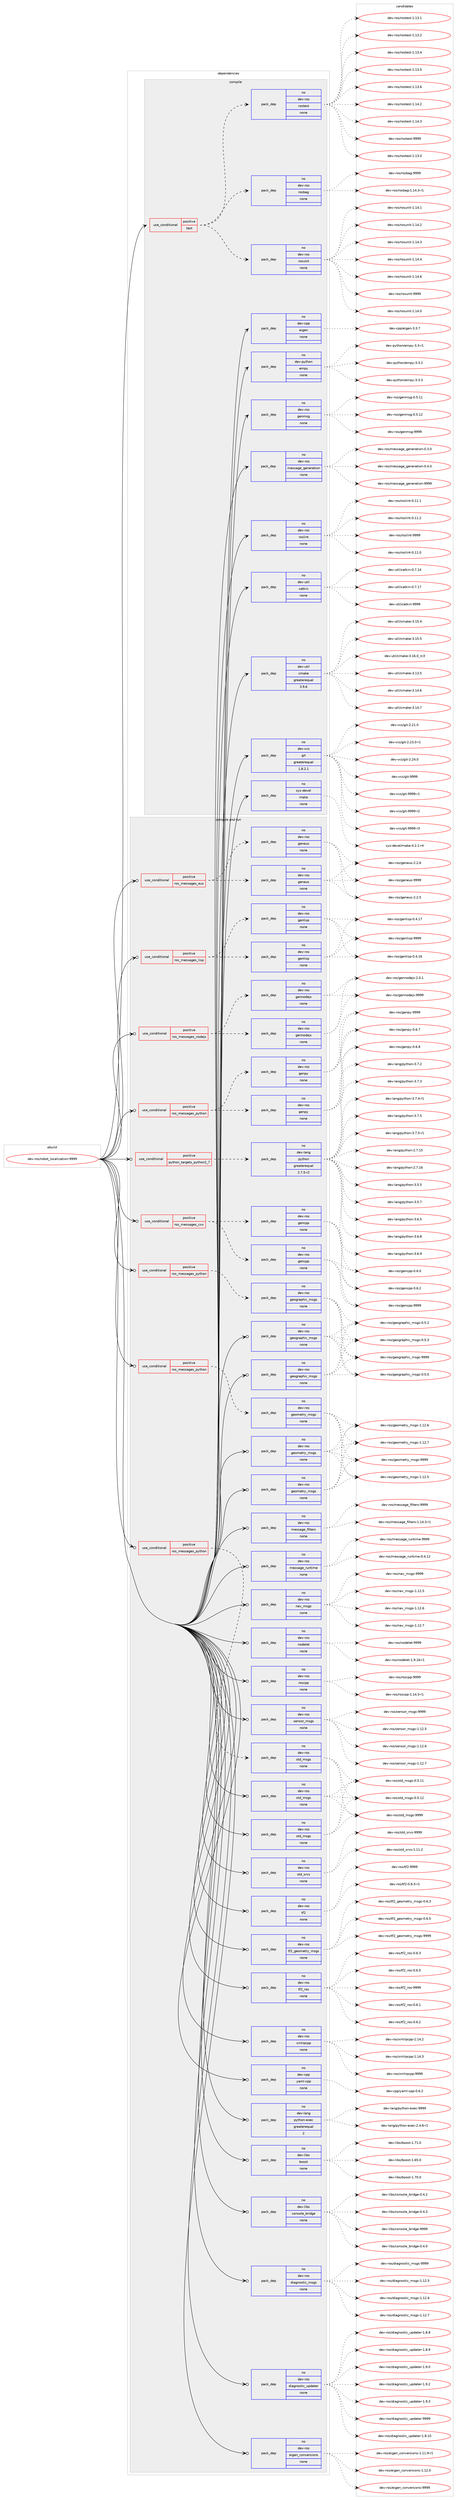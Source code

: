 digraph prolog {

# *************
# Graph options
# *************

newrank=true;
concentrate=true;
compound=true;
graph [rankdir=LR,fontname=Helvetica,fontsize=10,ranksep=1.5];#, ranksep=2.5, nodesep=0.2];
edge  [arrowhead=vee];
node  [fontname=Helvetica,fontsize=10];

# **********
# The ebuild
# **********

subgraph cluster_leftcol {
color=gray;
rank=same;
label=<<i>ebuild</i>>;
id [label="dev-ros/robot_localization-9999", color=red, width=4, href="../dev-ros/robot_localization-9999.svg"];
}

# ****************
# The dependencies
# ****************

subgraph cluster_midcol {
color=gray;
label=<<i>dependencies</i>>;
subgraph cluster_compile {
fillcolor="#eeeeee";
style=filled;
label=<<i>compile</i>>;
subgraph cond154345 {
dependency659512 [label=<<TABLE BORDER="0" CELLBORDER="1" CELLSPACING="0" CELLPADDING="4"><TR><TD ROWSPAN="3" CELLPADDING="10">use_conditional</TD></TR><TR><TD>positive</TD></TR><TR><TD>test</TD></TR></TABLE>>, shape=none, color=red];
subgraph pack493261 {
dependency659513 [label=<<TABLE BORDER="0" CELLBORDER="1" CELLSPACING="0" CELLPADDING="4" WIDTH="220"><TR><TD ROWSPAN="6" CELLPADDING="30">pack_dep</TD></TR><TR><TD WIDTH="110">no</TD></TR><TR><TD>dev-ros</TD></TR><TR><TD>rosbag</TD></TR><TR><TD>none</TD></TR><TR><TD></TD></TR></TABLE>>, shape=none, color=blue];
}
dependency659512:e -> dependency659513:w [weight=20,style="dashed",arrowhead="vee"];
subgraph pack493262 {
dependency659514 [label=<<TABLE BORDER="0" CELLBORDER="1" CELLSPACING="0" CELLPADDING="4" WIDTH="220"><TR><TD ROWSPAN="6" CELLPADDING="30">pack_dep</TD></TR><TR><TD WIDTH="110">no</TD></TR><TR><TD>dev-ros</TD></TR><TR><TD>rostest</TD></TR><TR><TD>none</TD></TR><TR><TD></TD></TR></TABLE>>, shape=none, color=blue];
}
dependency659512:e -> dependency659514:w [weight=20,style="dashed",arrowhead="vee"];
subgraph pack493263 {
dependency659515 [label=<<TABLE BORDER="0" CELLBORDER="1" CELLSPACING="0" CELLPADDING="4" WIDTH="220"><TR><TD ROWSPAN="6" CELLPADDING="30">pack_dep</TD></TR><TR><TD WIDTH="110">no</TD></TR><TR><TD>dev-ros</TD></TR><TR><TD>rosunit</TD></TR><TR><TD>none</TD></TR><TR><TD></TD></TR></TABLE>>, shape=none, color=blue];
}
dependency659512:e -> dependency659515:w [weight=20,style="dashed",arrowhead="vee"];
}
id:e -> dependency659512:w [weight=20,style="solid",arrowhead="vee"];
subgraph pack493264 {
dependency659516 [label=<<TABLE BORDER="0" CELLBORDER="1" CELLSPACING="0" CELLPADDING="4" WIDTH="220"><TR><TD ROWSPAN="6" CELLPADDING="30">pack_dep</TD></TR><TR><TD WIDTH="110">no</TD></TR><TR><TD>dev-cpp</TD></TR><TR><TD>eigen</TD></TR><TR><TD>none</TD></TR><TR><TD></TD></TR></TABLE>>, shape=none, color=blue];
}
id:e -> dependency659516:w [weight=20,style="solid",arrowhead="vee"];
subgraph pack493265 {
dependency659517 [label=<<TABLE BORDER="0" CELLBORDER="1" CELLSPACING="0" CELLPADDING="4" WIDTH="220"><TR><TD ROWSPAN="6" CELLPADDING="30">pack_dep</TD></TR><TR><TD WIDTH="110">no</TD></TR><TR><TD>dev-python</TD></TR><TR><TD>empy</TD></TR><TR><TD>none</TD></TR><TR><TD></TD></TR></TABLE>>, shape=none, color=blue];
}
id:e -> dependency659517:w [weight=20,style="solid",arrowhead="vee"];
subgraph pack493266 {
dependency659518 [label=<<TABLE BORDER="0" CELLBORDER="1" CELLSPACING="0" CELLPADDING="4" WIDTH="220"><TR><TD ROWSPAN="6" CELLPADDING="30">pack_dep</TD></TR><TR><TD WIDTH="110">no</TD></TR><TR><TD>dev-ros</TD></TR><TR><TD>genmsg</TD></TR><TR><TD>none</TD></TR><TR><TD></TD></TR></TABLE>>, shape=none, color=blue];
}
id:e -> dependency659518:w [weight=20,style="solid",arrowhead="vee"];
subgraph pack493267 {
dependency659519 [label=<<TABLE BORDER="0" CELLBORDER="1" CELLSPACING="0" CELLPADDING="4" WIDTH="220"><TR><TD ROWSPAN="6" CELLPADDING="30">pack_dep</TD></TR><TR><TD WIDTH="110">no</TD></TR><TR><TD>dev-ros</TD></TR><TR><TD>message_generation</TD></TR><TR><TD>none</TD></TR><TR><TD></TD></TR></TABLE>>, shape=none, color=blue];
}
id:e -> dependency659519:w [weight=20,style="solid",arrowhead="vee"];
subgraph pack493268 {
dependency659520 [label=<<TABLE BORDER="0" CELLBORDER="1" CELLSPACING="0" CELLPADDING="4" WIDTH="220"><TR><TD ROWSPAN="6" CELLPADDING="30">pack_dep</TD></TR><TR><TD WIDTH="110">no</TD></TR><TR><TD>dev-ros</TD></TR><TR><TD>roslint</TD></TR><TR><TD>none</TD></TR><TR><TD></TD></TR></TABLE>>, shape=none, color=blue];
}
id:e -> dependency659520:w [weight=20,style="solid",arrowhead="vee"];
subgraph pack493269 {
dependency659521 [label=<<TABLE BORDER="0" CELLBORDER="1" CELLSPACING="0" CELLPADDING="4" WIDTH="220"><TR><TD ROWSPAN="6" CELLPADDING="30">pack_dep</TD></TR><TR><TD WIDTH="110">no</TD></TR><TR><TD>dev-util</TD></TR><TR><TD>catkin</TD></TR><TR><TD>none</TD></TR><TR><TD></TD></TR></TABLE>>, shape=none, color=blue];
}
id:e -> dependency659521:w [weight=20,style="solid",arrowhead="vee"];
subgraph pack493270 {
dependency659522 [label=<<TABLE BORDER="0" CELLBORDER="1" CELLSPACING="0" CELLPADDING="4" WIDTH="220"><TR><TD ROWSPAN="6" CELLPADDING="30">pack_dep</TD></TR><TR><TD WIDTH="110">no</TD></TR><TR><TD>dev-util</TD></TR><TR><TD>cmake</TD></TR><TR><TD>greaterequal</TD></TR><TR><TD>3.9.6</TD></TR></TABLE>>, shape=none, color=blue];
}
id:e -> dependency659522:w [weight=20,style="solid",arrowhead="vee"];
subgraph pack493271 {
dependency659523 [label=<<TABLE BORDER="0" CELLBORDER="1" CELLSPACING="0" CELLPADDING="4" WIDTH="220"><TR><TD ROWSPAN="6" CELLPADDING="30">pack_dep</TD></TR><TR><TD WIDTH="110">no</TD></TR><TR><TD>dev-vcs</TD></TR><TR><TD>git</TD></TR><TR><TD>greaterequal</TD></TR><TR><TD>1.8.2.1</TD></TR></TABLE>>, shape=none, color=blue];
}
id:e -> dependency659523:w [weight=20,style="solid",arrowhead="vee"];
subgraph pack493272 {
dependency659524 [label=<<TABLE BORDER="0" CELLBORDER="1" CELLSPACING="0" CELLPADDING="4" WIDTH="220"><TR><TD ROWSPAN="6" CELLPADDING="30">pack_dep</TD></TR><TR><TD WIDTH="110">no</TD></TR><TR><TD>sys-devel</TD></TR><TR><TD>make</TD></TR><TR><TD>none</TD></TR><TR><TD></TD></TR></TABLE>>, shape=none, color=blue];
}
id:e -> dependency659524:w [weight=20,style="solid",arrowhead="vee"];
}
subgraph cluster_compileandrun {
fillcolor="#eeeeee";
style=filled;
label=<<i>compile and run</i>>;
subgraph cond154346 {
dependency659525 [label=<<TABLE BORDER="0" CELLBORDER="1" CELLSPACING="0" CELLPADDING="4"><TR><TD ROWSPAN="3" CELLPADDING="10">use_conditional</TD></TR><TR><TD>positive</TD></TR><TR><TD>python_targets_python2_7</TD></TR></TABLE>>, shape=none, color=red];
subgraph pack493273 {
dependency659526 [label=<<TABLE BORDER="0" CELLBORDER="1" CELLSPACING="0" CELLPADDING="4" WIDTH="220"><TR><TD ROWSPAN="6" CELLPADDING="30">pack_dep</TD></TR><TR><TD WIDTH="110">no</TD></TR><TR><TD>dev-lang</TD></TR><TR><TD>python</TD></TR><TR><TD>greaterequal</TD></TR><TR><TD>2.7.5-r2</TD></TR></TABLE>>, shape=none, color=blue];
}
dependency659525:e -> dependency659526:w [weight=20,style="dashed",arrowhead="vee"];
}
id:e -> dependency659525:w [weight=20,style="solid",arrowhead="odotvee"];
subgraph cond154347 {
dependency659527 [label=<<TABLE BORDER="0" CELLBORDER="1" CELLSPACING="0" CELLPADDING="4"><TR><TD ROWSPAN="3" CELLPADDING="10">use_conditional</TD></TR><TR><TD>positive</TD></TR><TR><TD>ros_messages_cxx</TD></TR></TABLE>>, shape=none, color=red];
subgraph pack493274 {
dependency659528 [label=<<TABLE BORDER="0" CELLBORDER="1" CELLSPACING="0" CELLPADDING="4" WIDTH="220"><TR><TD ROWSPAN="6" CELLPADDING="30">pack_dep</TD></TR><TR><TD WIDTH="110">no</TD></TR><TR><TD>dev-ros</TD></TR><TR><TD>gencpp</TD></TR><TR><TD>none</TD></TR><TR><TD></TD></TR></TABLE>>, shape=none, color=blue];
}
dependency659527:e -> dependency659528:w [weight=20,style="dashed",arrowhead="vee"];
subgraph pack493275 {
dependency659529 [label=<<TABLE BORDER="0" CELLBORDER="1" CELLSPACING="0" CELLPADDING="4" WIDTH="220"><TR><TD ROWSPAN="6" CELLPADDING="30">pack_dep</TD></TR><TR><TD WIDTH="110">no</TD></TR><TR><TD>dev-ros</TD></TR><TR><TD>gencpp</TD></TR><TR><TD>none</TD></TR><TR><TD></TD></TR></TABLE>>, shape=none, color=blue];
}
dependency659527:e -> dependency659529:w [weight=20,style="dashed",arrowhead="vee"];
}
id:e -> dependency659527:w [weight=20,style="solid",arrowhead="odotvee"];
subgraph cond154348 {
dependency659530 [label=<<TABLE BORDER="0" CELLBORDER="1" CELLSPACING="0" CELLPADDING="4"><TR><TD ROWSPAN="3" CELLPADDING="10">use_conditional</TD></TR><TR><TD>positive</TD></TR><TR><TD>ros_messages_eus</TD></TR></TABLE>>, shape=none, color=red];
subgraph pack493276 {
dependency659531 [label=<<TABLE BORDER="0" CELLBORDER="1" CELLSPACING="0" CELLPADDING="4" WIDTH="220"><TR><TD ROWSPAN="6" CELLPADDING="30">pack_dep</TD></TR><TR><TD WIDTH="110">no</TD></TR><TR><TD>dev-ros</TD></TR><TR><TD>geneus</TD></TR><TR><TD>none</TD></TR><TR><TD></TD></TR></TABLE>>, shape=none, color=blue];
}
dependency659530:e -> dependency659531:w [weight=20,style="dashed",arrowhead="vee"];
subgraph pack493277 {
dependency659532 [label=<<TABLE BORDER="0" CELLBORDER="1" CELLSPACING="0" CELLPADDING="4" WIDTH="220"><TR><TD ROWSPAN="6" CELLPADDING="30">pack_dep</TD></TR><TR><TD WIDTH="110">no</TD></TR><TR><TD>dev-ros</TD></TR><TR><TD>geneus</TD></TR><TR><TD>none</TD></TR><TR><TD></TD></TR></TABLE>>, shape=none, color=blue];
}
dependency659530:e -> dependency659532:w [weight=20,style="dashed",arrowhead="vee"];
}
id:e -> dependency659530:w [weight=20,style="solid",arrowhead="odotvee"];
subgraph cond154349 {
dependency659533 [label=<<TABLE BORDER="0" CELLBORDER="1" CELLSPACING="0" CELLPADDING="4"><TR><TD ROWSPAN="3" CELLPADDING="10">use_conditional</TD></TR><TR><TD>positive</TD></TR><TR><TD>ros_messages_lisp</TD></TR></TABLE>>, shape=none, color=red];
subgraph pack493278 {
dependency659534 [label=<<TABLE BORDER="0" CELLBORDER="1" CELLSPACING="0" CELLPADDING="4" WIDTH="220"><TR><TD ROWSPAN="6" CELLPADDING="30">pack_dep</TD></TR><TR><TD WIDTH="110">no</TD></TR><TR><TD>dev-ros</TD></TR><TR><TD>genlisp</TD></TR><TR><TD>none</TD></TR><TR><TD></TD></TR></TABLE>>, shape=none, color=blue];
}
dependency659533:e -> dependency659534:w [weight=20,style="dashed",arrowhead="vee"];
subgraph pack493279 {
dependency659535 [label=<<TABLE BORDER="0" CELLBORDER="1" CELLSPACING="0" CELLPADDING="4" WIDTH="220"><TR><TD ROWSPAN="6" CELLPADDING="30">pack_dep</TD></TR><TR><TD WIDTH="110">no</TD></TR><TR><TD>dev-ros</TD></TR><TR><TD>genlisp</TD></TR><TR><TD>none</TD></TR><TR><TD></TD></TR></TABLE>>, shape=none, color=blue];
}
dependency659533:e -> dependency659535:w [weight=20,style="dashed",arrowhead="vee"];
}
id:e -> dependency659533:w [weight=20,style="solid",arrowhead="odotvee"];
subgraph cond154350 {
dependency659536 [label=<<TABLE BORDER="0" CELLBORDER="1" CELLSPACING="0" CELLPADDING="4"><TR><TD ROWSPAN="3" CELLPADDING="10">use_conditional</TD></TR><TR><TD>positive</TD></TR><TR><TD>ros_messages_nodejs</TD></TR></TABLE>>, shape=none, color=red];
subgraph pack493280 {
dependency659537 [label=<<TABLE BORDER="0" CELLBORDER="1" CELLSPACING="0" CELLPADDING="4" WIDTH="220"><TR><TD ROWSPAN="6" CELLPADDING="30">pack_dep</TD></TR><TR><TD WIDTH="110">no</TD></TR><TR><TD>dev-ros</TD></TR><TR><TD>gennodejs</TD></TR><TR><TD>none</TD></TR><TR><TD></TD></TR></TABLE>>, shape=none, color=blue];
}
dependency659536:e -> dependency659537:w [weight=20,style="dashed",arrowhead="vee"];
subgraph pack493281 {
dependency659538 [label=<<TABLE BORDER="0" CELLBORDER="1" CELLSPACING="0" CELLPADDING="4" WIDTH="220"><TR><TD ROWSPAN="6" CELLPADDING="30">pack_dep</TD></TR><TR><TD WIDTH="110">no</TD></TR><TR><TD>dev-ros</TD></TR><TR><TD>gennodejs</TD></TR><TR><TD>none</TD></TR><TR><TD></TD></TR></TABLE>>, shape=none, color=blue];
}
dependency659536:e -> dependency659538:w [weight=20,style="dashed",arrowhead="vee"];
}
id:e -> dependency659536:w [weight=20,style="solid",arrowhead="odotvee"];
subgraph cond154351 {
dependency659539 [label=<<TABLE BORDER="0" CELLBORDER="1" CELLSPACING="0" CELLPADDING="4"><TR><TD ROWSPAN="3" CELLPADDING="10">use_conditional</TD></TR><TR><TD>positive</TD></TR><TR><TD>ros_messages_python</TD></TR></TABLE>>, shape=none, color=red];
subgraph pack493282 {
dependency659540 [label=<<TABLE BORDER="0" CELLBORDER="1" CELLSPACING="0" CELLPADDING="4" WIDTH="220"><TR><TD ROWSPAN="6" CELLPADDING="30">pack_dep</TD></TR><TR><TD WIDTH="110">no</TD></TR><TR><TD>dev-ros</TD></TR><TR><TD>genpy</TD></TR><TR><TD>none</TD></TR><TR><TD></TD></TR></TABLE>>, shape=none, color=blue];
}
dependency659539:e -> dependency659540:w [weight=20,style="dashed",arrowhead="vee"];
subgraph pack493283 {
dependency659541 [label=<<TABLE BORDER="0" CELLBORDER="1" CELLSPACING="0" CELLPADDING="4" WIDTH="220"><TR><TD ROWSPAN="6" CELLPADDING="30">pack_dep</TD></TR><TR><TD WIDTH="110">no</TD></TR><TR><TD>dev-ros</TD></TR><TR><TD>genpy</TD></TR><TR><TD>none</TD></TR><TR><TD></TD></TR></TABLE>>, shape=none, color=blue];
}
dependency659539:e -> dependency659541:w [weight=20,style="dashed",arrowhead="vee"];
}
id:e -> dependency659539:w [weight=20,style="solid",arrowhead="odotvee"];
subgraph cond154352 {
dependency659542 [label=<<TABLE BORDER="0" CELLBORDER="1" CELLSPACING="0" CELLPADDING="4"><TR><TD ROWSPAN="3" CELLPADDING="10">use_conditional</TD></TR><TR><TD>positive</TD></TR><TR><TD>ros_messages_python</TD></TR></TABLE>>, shape=none, color=red];
subgraph pack493284 {
dependency659543 [label=<<TABLE BORDER="0" CELLBORDER="1" CELLSPACING="0" CELLPADDING="4" WIDTH="220"><TR><TD ROWSPAN="6" CELLPADDING="30">pack_dep</TD></TR><TR><TD WIDTH="110">no</TD></TR><TR><TD>dev-ros</TD></TR><TR><TD>geographic_msgs</TD></TR><TR><TD>none</TD></TR><TR><TD></TD></TR></TABLE>>, shape=none, color=blue];
}
dependency659542:e -> dependency659543:w [weight=20,style="dashed",arrowhead="vee"];
}
id:e -> dependency659542:w [weight=20,style="solid",arrowhead="odotvee"];
subgraph cond154353 {
dependency659544 [label=<<TABLE BORDER="0" CELLBORDER="1" CELLSPACING="0" CELLPADDING="4"><TR><TD ROWSPAN="3" CELLPADDING="10">use_conditional</TD></TR><TR><TD>positive</TD></TR><TR><TD>ros_messages_python</TD></TR></TABLE>>, shape=none, color=red];
subgraph pack493285 {
dependency659545 [label=<<TABLE BORDER="0" CELLBORDER="1" CELLSPACING="0" CELLPADDING="4" WIDTH="220"><TR><TD ROWSPAN="6" CELLPADDING="30">pack_dep</TD></TR><TR><TD WIDTH="110">no</TD></TR><TR><TD>dev-ros</TD></TR><TR><TD>geometry_msgs</TD></TR><TR><TD>none</TD></TR><TR><TD></TD></TR></TABLE>>, shape=none, color=blue];
}
dependency659544:e -> dependency659545:w [weight=20,style="dashed",arrowhead="vee"];
}
id:e -> dependency659544:w [weight=20,style="solid",arrowhead="odotvee"];
subgraph cond154354 {
dependency659546 [label=<<TABLE BORDER="0" CELLBORDER="1" CELLSPACING="0" CELLPADDING="4"><TR><TD ROWSPAN="3" CELLPADDING="10">use_conditional</TD></TR><TR><TD>positive</TD></TR><TR><TD>ros_messages_python</TD></TR></TABLE>>, shape=none, color=red];
subgraph pack493286 {
dependency659547 [label=<<TABLE BORDER="0" CELLBORDER="1" CELLSPACING="0" CELLPADDING="4" WIDTH="220"><TR><TD ROWSPAN="6" CELLPADDING="30">pack_dep</TD></TR><TR><TD WIDTH="110">no</TD></TR><TR><TD>dev-ros</TD></TR><TR><TD>std_msgs</TD></TR><TR><TD>none</TD></TR><TR><TD></TD></TR></TABLE>>, shape=none, color=blue];
}
dependency659546:e -> dependency659547:w [weight=20,style="dashed",arrowhead="vee"];
}
id:e -> dependency659546:w [weight=20,style="solid",arrowhead="odotvee"];
subgraph pack493287 {
dependency659548 [label=<<TABLE BORDER="0" CELLBORDER="1" CELLSPACING="0" CELLPADDING="4" WIDTH="220"><TR><TD ROWSPAN="6" CELLPADDING="30">pack_dep</TD></TR><TR><TD WIDTH="110">no</TD></TR><TR><TD>dev-cpp</TD></TR><TR><TD>yaml-cpp</TD></TR><TR><TD>none</TD></TR><TR><TD></TD></TR></TABLE>>, shape=none, color=blue];
}
id:e -> dependency659548:w [weight=20,style="solid",arrowhead="odotvee"];
subgraph pack493288 {
dependency659549 [label=<<TABLE BORDER="0" CELLBORDER="1" CELLSPACING="0" CELLPADDING="4" WIDTH="220"><TR><TD ROWSPAN="6" CELLPADDING="30">pack_dep</TD></TR><TR><TD WIDTH="110">no</TD></TR><TR><TD>dev-lang</TD></TR><TR><TD>python-exec</TD></TR><TR><TD>greaterequal</TD></TR><TR><TD>2</TD></TR></TABLE>>, shape=none, color=blue];
}
id:e -> dependency659549:w [weight=20,style="solid",arrowhead="odotvee"];
subgraph pack493289 {
dependency659550 [label=<<TABLE BORDER="0" CELLBORDER="1" CELLSPACING="0" CELLPADDING="4" WIDTH="220"><TR><TD ROWSPAN="6" CELLPADDING="30">pack_dep</TD></TR><TR><TD WIDTH="110">no</TD></TR><TR><TD>dev-libs</TD></TR><TR><TD>boost</TD></TR><TR><TD>none</TD></TR><TR><TD></TD></TR></TABLE>>, shape=none, color=blue];
}
id:e -> dependency659550:w [weight=20,style="solid",arrowhead="odotvee"];
subgraph pack493290 {
dependency659551 [label=<<TABLE BORDER="0" CELLBORDER="1" CELLSPACING="0" CELLPADDING="4" WIDTH="220"><TR><TD ROWSPAN="6" CELLPADDING="30">pack_dep</TD></TR><TR><TD WIDTH="110">no</TD></TR><TR><TD>dev-libs</TD></TR><TR><TD>console_bridge</TD></TR><TR><TD>none</TD></TR><TR><TD></TD></TR></TABLE>>, shape=none, color=blue];
}
id:e -> dependency659551:w [weight=20,style="solid",arrowhead="odotvee"];
subgraph pack493291 {
dependency659552 [label=<<TABLE BORDER="0" CELLBORDER="1" CELLSPACING="0" CELLPADDING="4" WIDTH="220"><TR><TD ROWSPAN="6" CELLPADDING="30">pack_dep</TD></TR><TR><TD WIDTH="110">no</TD></TR><TR><TD>dev-ros</TD></TR><TR><TD>diagnostic_msgs</TD></TR><TR><TD>none</TD></TR><TR><TD></TD></TR></TABLE>>, shape=none, color=blue];
}
id:e -> dependency659552:w [weight=20,style="solid",arrowhead="odotvee"];
subgraph pack493292 {
dependency659553 [label=<<TABLE BORDER="0" CELLBORDER="1" CELLSPACING="0" CELLPADDING="4" WIDTH="220"><TR><TD ROWSPAN="6" CELLPADDING="30">pack_dep</TD></TR><TR><TD WIDTH="110">no</TD></TR><TR><TD>dev-ros</TD></TR><TR><TD>diagnostic_updater</TD></TR><TR><TD>none</TD></TR><TR><TD></TD></TR></TABLE>>, shape=none, color=blue];
}
id:e -> dependency659553:w [weight=20,style="solid",arrowhead="odotvee"];
subgraph pack493293 {
dependency659554 [label=<<TABLE BORDER="0" CELLBORDER="1" CELLSPACING="0" CELLPADDING="4" WIDTH="220"><TR><TD ROWSPAN="6" CELLPADDING="30">pack_dep</TD></TR><TR><TD WIDTH="110">no</TD></TR><TR><TD>dev-ros</TD></TR><TR><TD>eigen_conversions</TD></TR><TR><TD>none</TD></TR><TR><TD></TD></TR></TABLE>>, shape=none, color=blue];
}
id:e -> dependency659554:w [weight=20,style="solid",arrowhead="odotvee"];
subgraph pack493294 {
dependency659555 [label=<<TABLE BORDER="0" CELLBORDER="1" CELLSPACING="0" CELLPADDING="4" WIDTH="220"><TR><TD ROWSPAN="6" CELLPADDING="30">pack_dep</TD></TR><TR><TD WIDTH="110">no</TD></TR><TR><TD>dev-ros</TD></TR><TR><TD>geographic_msgs</TD></TR><TR><TD>none</TD></TR><TR><TD></TD></TR></TABLE>>, shape=none, color=blue];
}
id:e -> dependency659555:w [weight=20,style="solid",arrowhead="odotvee"];
subgraph pack493295 {
dependency659556 [label=<<TABLE BORDER="0" CELLBORDER="1" CELLSPACING="0" CELLPADDING="4" WIDTH="220"><TR><TD ROWSPAN="6" CELLPADDING="30">pack_dep</TD></TR><TR><TD WIDTH="110">no</TD></TR><TR><TD>dev-ros</TD></TR><TR><TD>geographic_msgs</TD></TR><TR><TD>none</TD></TR><TR><TD></TD></TR></TABLE>>, shape=none, color=blue];
}
id:e -> dependency659556:w [weight=20,style="solid",arrowhead="odotvee"];
subgraph pack493296 {
dependency659557 [label=<<TABLE BORDER="0" CELLBORDER="1" CELLSPACING="0" CELLPADDING="4" WIDTH="220"><TR><TD ROWSPAN="6" CELLPADDING="30">pack_dep</TD></TR><TR><TD WIDTH="110">no</TD></TR><TR><TD>dev-ros</TD></TR><TR><TD>geometry_msgs</TD></TR><TR><TD>none</TD></TR><TR><TD></TD></TR></TABLE>>, shape=none, color=blue];
}
id:e -> dependency659557:w [weight=20,style="solid",arrowhead="odotvee"];
subgraph pack493297 {
dependency659558 [label=<<TABLE BORDER="0" CELLBORDER="1" CELLSPACING="0" CELLPADDING="4" WIDTH="220"><TR><TD ROWSPAN="6" CELLPADDING="30">pack_dep</TD></TR><TR><TD WIDTH="110">no</TD></TR><TR><TD>dev-ros</TD></TR><TR><TD>geometry_msgs</TD></TR><TR><TD>none</TD></TR><TR><TD></TD></TR></TABLE>>, shape=none, color=blue];
}
id:e -> dependency659558:w [weight=20,style="solid",arrowhead="odotvee"];
subgraph pack493298 {
dependency659559 [label=<<TABLE BORDER="0" CELLBORDER="1" CELLSPACING="0" CELLPADDING="4" WIDTH="220"><TR><TD ROWSPAN="6" CELLPADDING="30">pack_dep</TD></TR><TR><TD WIDTH="110">no</TD></TR><TR><TD>dev-ros</TD></TR><TR><TD>message_filters</TD></TR><TR><TD>none</TD></TR><TR><TD></TD></TR></TABLE>>, shape=none, color=blue];
}
id:e -> dependency659559:w [weight=20,style="solid",arrowhead="odotvee"];
subgraph pack493299 {
dependency659560 [label=<<TABLE BORDER="0" CELLBORDER="1" CELLSPACING="0" CELLPADDING="4" WIDTH="220"><TR><TD ROWSPAN="6" CELLPADDING="30">pack_dep</TD></TR><TR><TD WIDTH="110">no</TD></TR><TR><TD>dev-ros</TD></TR><TR><TD>message_runtime</TD></TR><TR><TD>none</TD></TR><TR><TD></TD></TR></TABLE>>, shape=none, color=blue];
}
id:e -> dependency659560:w [weight=20,style="solid",arrowhead="odotvee"];
subgraph pack493300 {
dependency659561 [label=<<TABLE BORDER="0" CELLBORDER="1" CELLSPACING="0" CELLPADDING="4" WIDTH="220"><TR><TD ROWSPAN="6" CELLPADDING="30">pack_dep</TD></TR><TR><TD WIDTH="110">no</TD></TR><TR><TD>dev-ros</TD></TR><TR><TD>nav_msgs</TD></TR><TR><TD>none</TD></TR><TR><TD></TD></TR></TABLE>>, shape=none, color=blue];
}
id:e -> dependency659561:w [weight=20,style="solid",arrowhead="odotvee"];
subgraph pack493301 {
dependency659562 [label=<<TABLE BORDER="0" CELLBORDER="1" CELLSPACING="0" CELLPADDING="4" WIDTH="220"><TR><TD ROWSPAN="6" CELLPADDING="30">pack_dep</TD></TR><TR><TD WIDTH="110">no</TD></TR><TR><TD>dev-ros</TD></TR><TR><TD>nodelet</TD></TR><TR><TD>none</TD></TR><TR><TD></TD></TR></TABLE>>, shape=none, color=blue];
}
id:e -> dependency659562:w [weight=20,style="solid",arrowhead="odotvee"];
subgraph pack493302 {
dependency659563 [label=<<TABLE BORDER="0" CELLBORDER="1" CELLSPACING="0" CELLPADDING="4" WIDTH="220"><TR><TD ROWSPAN="6" CELLPADDING="30">pack_dep</TD></TR><TR><TD WIDTH="110">no</TD></TR><TR><TD>dev-ros</TD></TR><TR><TD>roscpp</TD></TR><TR><TD>none</TD></TR><TR><TD></TD></TR></TABLE>>, shape=none, color=blue];
}
id:e -> dependency659563:w [weight=20,style="solid",arrowhead="odotvee"];
subgraph pack493303 {
dependency659564 [label=<<TABLE BORDER="0" CELLBORDER="1" CELLSPACING="0" CELLPADDING="4" WIDTH="220"><TR><TD ROWSPAN="6" CELLPADDING="30">pack_dep</TD></TR><TR><TD WIDTH="110">no</TD></TR><TR><TD>dev-ros</TD></TR><TR><TD>sensor_msgs</TD></TR><TR><TD>none</TD></TR><TR><TD></TD></TR></TABLE>>, shape=none, color=blue];
}
id:e -> dependency659564:w [weight=20,style="solid",arrowhead="odotvee"];
subgraph pack493304 {
dependency659565 [label=<<TABLE BORDER="0" CELLBORDER="1" CELLSPACING="0" CELLPADDING="4" WIDTH="220"><TR><TD ROWSPAN="6" CELLPADDING="30">pack_dep</TD></TR><TR><TD WIDTH="110">no</TD></TR><TR><TD>dev-ros</TD></TR><TR><TD>std_msgs</TD></TR><TR><TD>none</TD></TR><TR><TD></TD></TR></TABLE>>, shape=none, color=blue];
}
id:e -> dependency659565:w [weight=20,style="solid",arrowhead="odotvee"];
subgraph pack493305 {
dependency659566 [label=<<TABLE BORDER="0" CELLBORDER="1" CELLSPACING="0" CELLPADDING="4" WIDTH="220"><TR><TD ROWSPAN="6" CELLPADDING="30">pack_dep</TD></TR><TR><TD WIDTH="110">no</TD></TR><TR><TD>dev-ros</TD></TR><TR><TD>std_msgs</TD></TR><TR><TD>none</TD></TR><TR><TD></TD></TR></TABLE>>, shape=none, color=blue];
}
id:e -> dependency659566:w [weight=20,style="solid",arrowhead="odotvee"];
subgraph pack493306 {
dependency659567 [label=<<TABLE BORDER="0" CELLBORDER="1" CELLSPACING="0" CELLPADDING="4" WIDTH="220"><TR><TD ROWSPAN="6" CELLPADDING="30">pack_dep</TD></TR><TR><TD WIDTH="110">no</TD></TR><TR><TD>dev-ros</TD></TR><TR><TD>std_srvs</TD></TR><TR><TD>none</TD></TR><TR><TD></TD></TR></TABLE>>, shape=none, color=blue];
}
id:e -> dependency659567:w [weight=20,style="solid",arrowhead="odotvee"];
subgraph pack493307 {
dependency659568 [label=<<TABLE BORDER="0" CELLBORDER="1" CELLSPACING="0" CELLPADDING="4" WIDTH="220"><TR><TD ROWSPAN="6" CELLPADDING="30">pack_dep</TD></TR><TR><TD WIDTH="110">no</TD></TR><TR><TD>dev-ros</TD></TR><TR><TD>tf2</TD></TR><TR><TD>none</TD></TR><TR><TD></TD></TR></TABLE>>, shape=none, color=blue];
}
id:e -> dependency659568:w [weight=20,style="solid",arrowhead="odotvee"];
subgraph pack493308 {
dependency659569 [label=<<TABLE BORDER="0" CELLBORDER="1" CELLSPACING="0" CELLPADDING="4" WIDTH="220"><TR><TD ROWSPAN="6" CELLPADDING="30">pack_dep</TD></TR><TR><TD WIDTH="110">no</TD></TR><TR><TD>dev-ros</TD></TR><TR><TD>tf2_geometry_msgs</TD></TR><TR><TD>none</TD></TR><TR><TD></TD></TR></TABLE>>, shape=none, color=blue];
}
id:e -> dependency659569:w [weight=20,style="solid",arrowhead="odotvee"];
subgraph pack493309 {
dependency659570 [label=<<TABLE BORDER="0" CELLBORDER="1" CELLSPACING="0" CELLPADDING="4" WIDTH="220"><TR><TD ROWSPAN="6" CELLPADDING="30">pack_dep</TD></TR><TR><TD WIDTH="110">no</TD></TR><TR><TD>dev-ros</TD></TR><TR><TD>tf2_ros</TD></TR><TR><TD>none</TD></TR><TR><TD></TD></TR></TABLE>>, shape=none, color=blue];
}
id:e -> dependency659570:w [weight=20,style="solid",arrowhead="odotvee"];
subgraph pack493310 {
dependency659571 [label=<<TABLE BORDER="0" CELLBORDER="1" CELLSPACING="0" CELLPADDING="4" WIDTH="220"><TR><TD ROWSPAN="6" CELLPADDING="30">pack_dep</TD></TR><TR><TD WIDTH="110">no</TD></TR><TR><TD>dev-ros</TD></TR><TR><TD>xmlrpcpp</TD></TR><TR><TD>none</TD></TR><TR><TD></TD></TR></TABLE>>, shape=none, color=blue];
}
id:e -> dependency659571:w [weight=20,style="solid",arrowhead="odotvee"];
}
subgraph cluster_run {
fillcolor="#eeeeee";
style=filled;
label=<<i>run</i>>;
}
}

# **************
# The candidates
# **************

subgraph cluster_choices {
rank=same;
color=gray;
label=<<i>candidates</i>>;

subgraph choice493261 {
color=black;
nodesep=1;
choice10010111845114111115471141111159897103454946495246514511449 [label="dev-ros/rosbag-1.14.3-r1", color=red, width=4,href="../dev-ros/rosbag-1.14.3-r1.svg"];
choice100101118451141111154711411111598971034557575757 [label="dev-ros/rosbag-9999", color=red, width=4,href="../dev-ros/rosbag-9999.svg"];
dependency659513:e -> choice10010111845114111115471141111159897103454946495246514511449:w [style=dotted,weight="100"];
dependency659513:e -> choice100101118451141111154711411111598971034557575757:w [style=dotted,weight="100"];
}
subgraph choice493262 {
color=black;
nodesep=1;
choice100101118451141111154711411111511610111511645494649514648 [label="dev-ros/rostest-1.13.0", color=red, width=4,href="../dev-ros/rostest-1.13.0.svg"];
choice100101118451141111154711411111511610111511645494649514649 [label="dev-ros/rostest-1.13.1", color=red, width=4,href="../dev-ros/rostest-1.13.1.svg"];
choice100101118451141111154711411111511610111511645494649514650 [label="dev-ros/rostest-1.13.2", color=red, width=4,href="../dev-ros/rostest-1.13.2.svg"];
choice100101118451141111154711411111511610111511645494649514652 [label="dev-ros/rostest-1.13.4", color=red, width=4,href="../dev-ros/rostest-1.13.4.svg"];
choice100101118451141111154711411111511610111511645494649514653 [label="dev-ros/rostest-1.13.5", color=red, width=4,href="../dev-ros/rostest-1.13.5.svg"];
choice100101118451141111154711411111511610111511645494649514654 [label="dev-ros/rostest-1.13.6", color=red, width=4,href="../dev-ros/rostest-1.13.6.svg"];
choice100101118451141111154711411111511610111511645494649524650 [label="dev-ros/rostest-1.14.2", color=red, width=4,href="../dev-ros/rostest-1.14.2.svg"];
choice100101118451141111154711411111511610111511645494649524651 [label="dev-ros/rostest-1.14.3", color=red, width=4,href="../dev-ros/rostest-1.14.3.svg"];
choice10010111845114111115471141111151161011151164557575757 [label="dev-ros/rostest-9999", color=red, width=4,href="../dev-ros/rostest-9999.svg"];
dependency659514:e -> choice100101118451141111154711411111511610111511645494649514648:w [style=dotted,weight="100"];
dependency659514:e -> choice100101118451141111154711411111511610111511645494649514649:w [style=dotted,weight="100"];
dependency659514:e -> choice100101118451141111154711411111511610111511645494649514650:w [style=dotted,weight="100"];
dependency659514:e -> choice100101118451141111154711411111511610111511645494649514652:w [style=dotted,weight="100"];
dependency659514:e -> choice100101118451141111154711411111511610111511645494649514653:w [style=dotted,weight="100"];
dependency659514:e -> choice100101118451141111154711411111511610111511645494649514654:w [style=dotted,weight="100"];
dependency659514:e -> choice100101118451141111154711411111511610111511645494649524650:w [style=dotted,weight="100"];
dependency659514:e -> choice100101118451141111154711411111511610111511645494649524651:w [style=dotted,weight="100"];
dependency659514:e -> choice10010111845114111115471141111151161011151164557575757:w [style=dotted,weight="100"];
}
subgraph choice493263 {
color=black;
nodesep=1;
choice100101118451141111154711411111511711010511645494649524648 [label="dev-ros/rosunit-1.14.0", color=red, width=4,href="../dev-ros/rosunit-1.14.0.svg"];
choice100101118451141111154711411111511711010511645494649524649 [label="dev-ros/rosunit-1.14.1", color=red, width=4,href="../dev-ros/rosunit-1.14.1.svg"];
choice100101118451141111154711411111511711010511645494649524650 [label="dev-ros/rosunit-1.14.2", color=red, width=4,href="../dev-ros/rosunit-1.14.2.svg"];
choice100101118451141111154711411111511711010511645494649524651 [label="dev-ros/rosunit-1.14.3", color=red, width=4,href="../dev-ros/rosunit-1.14.3.svg"];
choice100101118451141111154711411111511711010511645494649524652 [label="dev-ros/rosunit-1.14.4", color=red, width=4,href="../dev-ros/rosunit-1.14.4.svg"];
choice100101118451141111154711411111511711010511645494649524654 [label="dev-ros/rosunit-1.14.6", color=red, width=4,href="../dev-ros/rosunit-1.14.6.svg"];
choice10010111845114111115471141111151171101051164557575757 [label="dev-ros/rosunit-9999", color=red, width=4,href="../dev-ros/rosunit-9999.svg"];
dependency659515:e -> choice100101118451141111154711411111511711010511645494649524648:w [style=dotted,weight="100"];
dependency659515:e -> choice100101118451141111154711411111511711010511645494649524649:w [style=dotted,weight="100"];
dependency659515:e -> choice100101118451141111154711411111511711010511645494649524650:w [style=dotted,weight="100"];
dependency659515:e -> choice100101118451141111154711411111511711010511645494649524651:w [style=dotted,weight="100"];
dependency659515:e -> choice100101118451141111154711411111511711010511645494649524652:w [style=dotted,weight="100"];
dependency659515:e -> choice100101118451141111154711411111511711010511645494649524654:w [style=dotted,weight="100"];
dependency659515:e -> choice10010111845114111115471141111151171101051164557575757:w [style=dotted,weight="100"];
}
subgraph choice493264 {
color=black;
nodesep=1;
choice100101118459911211247101105103101110455146514655 [label="dev-cpp/eigen-3.3.7", color=red, width=4,href="../dev-cpp/eigen-3.3.7.svg"];
dependency659516:e -> choice100101118459911211247101105103101110455146514655:w [style=dotted,weight="100"];
}
subgraph choice493265 {
color=black;
nodesep=1;
choice1001011184511212111610411111047101109112121455146514511449 [label="dev-python/empy-3.3-r1", color=red, width=4,href="../dev-python/empy-3.3-r1.svg"];
choice1001011184511212111610411111047101109112121455146514650 [label="dev-python/empy-3.3.2", color=red, width=4,href="../dev-python/empy-3.3.2.svg"];
choice1001011184511212111610411111047101109112121455146514651 [label="dev-python/empy-3.3.3", color=red, width=4,href="../dev-python/empy-3.3.3.svg"];
dependency659517:e -> choice1001011184511212111610411111047101109112121455146514511449:w [style=dotted,weight="100"];
dependency659517:e -> choice1001011184511212111610411111047101109112121455146514650:w [style=dotted,weight="100"];
dependency659517:e -> choice1001011184511212111610411111047101109112121455146514651:w [style=dotted,weight="100"];
}
subgraph choice493266 {
color=black;
nodesep=1;
choice100101118451141111154710310111010911510345484653464949 [label="dev-ros/genmsg-0.5.11", color=red, width=4,href="../dev-ros/genmsg-0.5.11.svg"];
choice100101118451141111154710310111010911510345484653464950 [label="dev-ros/genmsg-0.5.12", color=red, width=4,href="../dev-ros/genmsg-0.5.12.svg"];
choice10010111845114111115471031011101091151034557575757 [label="dev-ros/genmsg-9999", color=red, width=4,href="../dev-ros/genmsg-9999.svg"];
dependency659518:e -> choice100101118451141111154710310111010911510345484653464949:w [style=dotted,weight="100"];
dependency659518:e -> choice100101118451141111154710310111010911510345484653464950:w [style=dotted,weight="100"];
dependency659518:e -> choice10010111845114111115471031011101091151034557575757:w [style=dotted,weight="100"];
}
subgraph choice493267 {
color=black;
nodesep=1;
choice1001011184511411111547109101115115971031019510310111010111497116105111110454846514648 [label="dev-ros/message_generation-0.3.0", color=red, width=4,href="../dev-ros/message_generation-0.3.0.svg"];
choice1001011184511411111547109101115115971031019510310111010111497116105111110454846524648 [label="dev-ros/message_generation-0.4.0", color=red, width=4,href="../dev-ros/message_generation-0.4.0.svg"];
choice10010111845114111115471091011151159710310195103101110101114971161051111104557575757 [label="dev-ros/message_generation-9999", color=red, width=4,href="../dev-ros/message_generation-9999.svg"];
dependency659519:e -> choice1001011184511411111547109101115115971031019510310111010111497116105111110454846514648:w [style=dotted,weight="100"];
dependency659519:e -> choice1001011184511411111547109101115115971031019510310111010111497116105111110454846524648:w [style=dotted,weight="100"];
dependency659519:e -> choice10010111845114111115471091011151159710310195103101110101114971161051111104557575757:w [style=dotted,weight="100"];
}
subgraph choice493268 {
color=black;
nodesep=1;
choice100101118451141111154711411111510810511011645484649494648 [label="dev-ros/roslint-0.11.0", color=red, width=4,href="../dev-ros/roslint-0.11.0.svg"];
choice100101118451141111154711411111510810511011645484649494649 [label="dev-ros/roslint-0.11.1", color=red, width=4,href="../dev-ros/roslint-0.11.1.svg"];
choice100101118451141111154711411111510810511011645484649494650 [label="dev-ros/roslint-0.11.2", color=red, width=4,href="../dev-ros/roslint-0.11.2.svg"];
choice10010111845114111115471141111151081051101164557575757 [label="dev-ros/roslint-9999", color=red, width=4,href="../dev-ros/roslint-9999.svg"];
dependency659520:e -> choice100101118451141111154711411111510810511011645484649494648:w [style=dotted,weight="100"];
dependency659520:e -> choice100101118451141111154711411111510810511011645484649494649:w [style=dotted,weight="100"];
dependency659520:e -> choice100101118451141111154711411111510810511011645484649494650:w [style=dotted,weight="100"];
dependency659520:e -> choice10010111845114111115471141111151081051101164557575757:w [style=dotted,weight="100"];
}
subgraph choice493269 {
color=black;
nodesep=1;
choice1001011184511711610510847999711610710511045484655464952 [label="dev-util/catkin-0.7.14", color=red, width=4,href="../dev-util/catkin-0.7.14.svg"];
choice1001011184511711610510847999711610710511045484655464955 [label="dev-util/catkin-0.7.17", color=red, width=4,href="../dev-util/catkin-0.7.17.svg"];
choice100101118451171161051084799971161071051104557575757 [label="dev-util/catkin-9999", color=red, width=4,href="../dev-util/catkin-9999.svg"];
dependency659521:e -> choice1001011184511711610510847999711610710511045484655464952:w [style=dotted,weight="100"];
dependency659521:e -> choice1001011184511711610510847999711610710511045484655464955:w [style=dotted,weight="100"];
dependency659521:e -> choice100101118451171161051084799971161071051104557575757:w [style=dotted,weight="100"];
}
subgraph choice493270 {
color=black;
nodesep=1;
choice1001011184511711610510847991099710710145514649514653 [label="dev-util/cmake-3.13.5", color=red, width=4,href="../dev-util/cmake-3.13.5.svg"];
choice1001011184511711610510847991099710710145514649524654 [label="dev-util/cmake-3.14.6", color=red, width=4,href="../dev-util/cmake-3.14.6.svg"];
choice1001011184511711610510847991099710710145514649524655 [label="dev-util/cmake-3.14.7", color=red, width=4,href="../dev-util/cmake-3.14.7.svg"];
choice1001011184511711610510847991099710710145514649534652 [label="dev-util/cmake-3.15.4", color=red, width=4,href="../dev-util/cmake-3.15.4.svg"];
choice1001011184511711610510847991099710710145514649534653 [label="dev-util/cmake-3.15.5", color=red, width=4,href="../dev-util/cmake-3.15.5.svg"];
choice1001011184511711610510847991099710710145514649544648951149951 [label="dev-util/cmake-3.16.0_rc3", color=red, width=4,href="../dev-util/cmake-3.16.0_rc3.svg"];
dependency659522:e -> choice1001011184511711610510847991099710710145514649514653:w [style=dotted,weight="100"];
dependency659522:e -> choice1001011184511711610510847991099710710145514649524654:w [style=dotted,weight="100"];
dependency659522:e -> choice1001011184511711610510847991099710710145514649524655:w [style=dotted,weight="100"];
dependency659522:e -> choice1001011184511711610510847991099710710145514649534652:w [style=dotted,weight="100"];
dependency659522:e -> choice1001011184511711610510847991099710710145514649534653:w [style=dotted,weight="100"];
dependency659522:e -> choice1001011184511711610510847991099710710145514649544648951149951:w [style=dotted,weight="100"];
}
subgraph choice493271 {
color=black;
nodesep=1;
choice10010111845118991154710310511645504650494648 [label="dev-vcs/git-2.21.0", color=red, width=4,href="../dev-vcs/git-2.21.0.svg"];
choice100101118451189911547103105116455046505146484511449 [label="dev-vcs/git-2.23.0-r1", color=red, width=4,href="../dev-vcs/git-2.23.0-r1.svg"];
choice10010111845118991154710310511645504650524648 [label="dev-vcs/git-2.24.0", color=red, width=4,href="../dev-vcs/git-2.24.0.svg"];
choice1001011184511899115471031051164557575757 [label="dev-vcs/git-9999", color=red, width=4,href="../dev-vcs/git-9999.svg"];
choice10010111845118991154710310511645575757574511449 [label="dev-vcs/git-9999-r1", color=red, width=4,href="../dev-vcs/git-9999-r1.svg"];
choice10010111845118991154710310511645575757574511450 [label="dev-vcs/git-9999-r2", color=red, width=4,href="../dev-vcs/git-9999-r2.svg"];
choice10010111845118991154710310511645575757574511451 [label="dev-vcs/git-9999-r3", color=red, width=4,href="../dev-vcs/git-9999-r3.svg"];
dependency659523:e -> choice10010111845118991154710310511645504650494648:w [style=dotted,weight="100"];
dependency659523:e -> choice100101118451189911547103105116455046505146484511449:w [style=dotted,weight="100"];
dependency659523:e -> choice10010111845118991154710310511645504650524648:w [style=dotted,weight="100"];
dependency659523:e -> choice1001011184511899115471031051164557575757:w [style=dotted,weight="100"];
dependency659523:e -> choice10010111845118991154710310511645575757574511449:w [style=dotted,weight="100"];
dependency659523:e -> choice10010111845118991154710310511645575757574511450:w [style=dotted,weight="100"];
dependency659523:e -> choice10010111845118991154710310511645575757574511451:w [style=dotted,weight="100"];
}
subgraph choice493272 {
color=black;
nodesep=1;
choice1151211154510010111810110847109971071014552465046494511452 [label="sys-devel/make-4.2.1-r4", color=red, width=4,href="../sys-devel/make-4.2.1-r4.svg"];
dependency659524:e -> choice1151211154510010111810110847109971071014552465046494511452:w [style=dotted,weight="100"];
}
subgraph choice493273 {
color=black;
nodesep=1;
choice10010111845108971101034711212111610411111045504655464953 [label="dev-lang/python-2.7.15", color=red, width=4,href="../dev-lang/python-2.7.15.svg"];
choice10010111845108971101034711212111610411111045504655464954 [label="dev-lang/python-2.7.16", color=red, width=4,href="../dev-lang/python-2.7.16.svg"];
choice100101118451089711010347112121116104111110455146534653 [label="dev-lang/python-3.5.5", color=red, width=4,href="../dev-lang/python-3.5.5.svg"];
choice100101118451089711010347112121116104111110455146534655 [label="dev-lang/python-3.5.7", color=red, width=4,href="../dev-lang/python-3.5.7.svg"];
choice100101118451089711010347112121116104111110455146544653 [label="dev-lang/python-3.6.5", color=red, width=4,href="../dev-lang/python-3.6.5.svg"];
choice100101118451089711010347112121116104111110455146544656 [label="dev-lang/python-3.6.8", color=red, width=4,href="../dev-lang/python-3.6.8.svg"];
choice100101118451089711010347112121116104111110455146544657 [label="dev-lang/python-3.6.9", color=red, width=4,href="../dev-lang/python-3.6.9.svg"];
choice100101118451089711010347112121116104111110455146554650 [label="dev-lang/python-3.7.2", color=red, width=4,href="../dev-lang/python-3.7.2.svg"];
choice100101118451089711010347112121116104111110455146554651 [label="dev-lang/python-3.7.3", color=red, width=4,href="../dev-lang/python-3.7.3.svg"];
choice1001011184510897110103471121211161041111104551465546524511449 [label="dev-lang/python-3.7.4-r1", color=red, width=4,href="../dev-lang/python-3.7.4-r1.svg"];
choice100101118451089711010347112121116104111110455146554653 [label="dev-lang/python-3.7.5", color=red, width=4,href="../dev-lang/python-3.7.5.svg"];
choice1001011184510897110103471121211161041111104551465546534511449 [label="dev-lang/python-3.7.5-r1", color=red, width=4,href="../dev-lang/python-3.7.5-r1.svg"];
dependency659526:e -> choice10010111845108971101034711212111610411111045504655464953:w [style=dotted,weight="100"];
dependency659526:e -> choice10010111845108971101034711212111610411111045504655464954:w [style=dotted,weight="100"];
dependency659526:e -> choice100101118451089711010347112121116104111110455146534653:w [style=dotted,weight="100"];
dependency659526:e -> choice100101118451089711010347112121116104111110455146534655:w [style=dotted,weight="100"];
dependency659526:e -> choice100101118451089711010347112121116104111110455146544653:w [style=dotted,weight="100"];
dependency659526:e -> choice100101118451089711010347112121116104111110455146544656:w [style=dotted,weight="100"];
dependency659526:e -> choice100101118451089711010347112121116104111110455146544657:w [style=dotted,weight="100"];
dependency659526:e -> choice100101118451089711010347112121116104111110455146554650:w [style=dotted,weight="100"];
dependency659526:e -> choice100101118451089711010347112121116104111110455146554651:w [style=dotted,weight="100"];
dependency659526:e -> choice1001011184510897110103471121211161041111104551465546524511449:w [style=dotted,weight="100"];
dependency659526:e -> choice100101118451089711010347112121116104111110455146554653:w [style=dotted,weight="100"];
dependency659526:e -> choice1001011184510897110103471121211161041111104551465546534511449:w [style=dotted,weight="100"];
}
subgraph choice493274 {
color=black;
nodesep=1;
choice100101118451141111154710310111099112112454846544648 [label="dev-ros/gencpp-0.6.0", color=red, width=4,href="../dev-ros/gencpp-0.6.0.svg"];
choice100101118451141111154710310111099112112454846544650 [label="dev-ros/gencpp-0.6.2", color=red, width=4,href="../dev-ros/gencpp-0.6.2.svg"];
choice1001011184511411111547103101110991121124557575757 [label="dev-ros/gencpp-9999", color=red, width=4,href="../dev-ros/gencpp-9999.svg"];
dependency659528:e -> choice100101118451141111154710310111099112112454846544648:w [style=dotted,weight="100"];
dependency659528:e -> choice100101118451141111154710310111099112112454846544650:w [style=dotted,weight="100"];
dependency659528:e -> choice1001011184511411111547103101110991121124557575757:w [style=dotted,weight="100"];
}
subgraph choice493275 {
color=black;
nodesep=1;
choice100101118451141111154710310111099112112454846544648 [label="dev-ros/gencpp-0.6.0", color=red, width=4,href="../dev-ros/gencpp-0.6.0.svg"];
choice100101118451141111154710310111099112112454846544650 [label="dev-ros/gencpp-0.6.2", color=red, width=4,href="../dev-ros/gencpp-0.6.2.svg"];
choice1001011184511411111547103101110991121124557575757 [label="dev-ros/gencpp-9999", color=red, width=4,href="../dev-ros/gencpp-9999.svg"];
dependency659529:e -> choice100101118451141111154710310111099112112454846544648:w [style=dotted,weight="100"];
dependency659529:e -> choice100101118451141111154710310111099112112454846544650:w [style=dotted,weight="100"];
dependency659529:e -> choice1001011184511411111547103101110991121124557575757:w [style=dotted,weight="100"];
}
subgraph choice493276 {
color=black;
nodesep=1;
choice1001011184511411111547103101110101117115455046504653 [label="dev-ros/geneus-2.2.5", color=red, width=4,href="../dev-ros/geneus-2.2.5.svg"];
choice1001011184511411111547103101110101117115455046504654 [label="dev-ros/geneus-2.2.6", color=red, width=4,href="../dev-ros/geneus-2.2.6.svg"];
choice10010111845114111115471031011101011171154557575757 [label="dev-ros/geneus-9999", color=red, width=4,href="../dev-ros/geneus-9999.svg"];
dependency659531:e -> choice1001011184511411111547103101110101117115455046504653:w [style=dotted,weight="100"];
dependency659531:e -> choice1001011184511411111547103101110101117115455046504654:w [style=dotted,weight="100"];
dependency659531:e -> choice10010111845114111115471031011101011171154557575757:w [style=dotted,weight="100"];
}
subgraph choice493277 {
color=black;
nodesep=1;
choice1001011184511411111547103101110101117115455046504653 [label="dev-ros/geneus-2.2.5", color=red, width=4,href="../dev-ros/geneus-2.2.5.svg"];
choice1001011184511411111547103101110101117115455046504654 [label="dev-ros/geneus-2.2.6", color=red, width=4,href="../dev-ros/geneus-2.2.6.svg"];
choice10010111845114111115471031011101011171154557575757 [label="dev-ros/geneus-9999", color=red, width=4,href="../dev-ros/geneus-9999.svg"];
dependency659532:e -> choice1001011184511411111547103101110101117115455046504653:w [style=dotted,weight="100"];
dependency659532:e -> choice1001011184511411111547103101110101117115455046504654:w [style=dotted,weight="100"];
dependency659532:e -> choice10010111845114111115471031011101011171154557575757:w [style=dotted,weight="100"];
}
subgraph choice493278 {
color=black;
nodesep=1;
choice100101118451141111154710310111010810511511245484652464954 [label="dev-ros/genlisp-0.4.16", color=red, width=4,href="../dev-ros/genlisp-0.4.16.svg"];
choice100101118451141111154710310111010810511511245484652464955 [label="dev-ros/genlisp-0.4.17", color=red, width=4,href="../dev-ros/genlisp-0.4.17.svg"];
choice10010111845114111115471031011101081051151124557575757 [label="dev-ros/genlisp-9999", color=red, width=4,href="../dev-ros/genlisp-9999.svg"];
dependency659534:e -> choice100101118451141111154710310111010810511511245484652464954:w [style=dotted,weight="100"];
dependency659534:e -> choice100101118451141111154710310111010810511511245484652464955:w [style=dotted,weight="100"];
dependency659534:e -> choice10010111845114111115471031011101081051151124557575757:w [style=dotted,weight="100"];
}
subgraph choice493279 {
color=black;
nodesep=1;
choice100101118451141111154710310111010810511511245484652464954 [label="dev-ros/genlisp-0.4.16", color=red, width=4,href="../dev-ros/genlisp-0.4.16.svg"];
choice100101118451141111154710310111010810511511245484652464955 [label="dev-ros/genlisp-0.4.17", color=red, width=4,href="../dev-ros/genlisp-0.4.17.svg"];
choice10010111845114111115471031011101081051151124557575757 [label="dev-ros/genlisp-9999", color=red, width=4,href="../dev-ros/genlisp-9999.svg"];
dependency659535:e -> choice100101118451141111154710310111010810511511245484652464954:w [style=dotted,weight="100"];
dependency659535:e -> choice100101118451141111154710310111010810511511245484652464955:w [style=dotted,weight="100"];
dependency659535:e -> choice10010111845114111115471031011101081051151124557575757:w [style=dotted,weight="100"];
}
subgraph choice493280 {
color=black;
nodesep=1;
choice1001011184511411111547103101110110111100101106115455046484649 [label="dev-ros/gennodejs-2.0.1", color=red, width=4,href="../dev-ros/gennodejs-2.0.1.svg"];
choice10010111845114111115471031011101101111001011061154557575757 [label="dev-ros/gennodejs-9999", color=red, width=4,href="../dev-ros/gennodejs-9999.svg"];
dependency659537:e -> choice1001011184511411111547103101110110111100101106115455046484649:w [style=dotted,weight="100"];
dependency659537:e -> choice10010111845114111115471031011101101111001011061154557575757:w [style=dotted,weight="100"];
}
subgraph choice493281 {
color=black;
nodesep=1;
choice1001011184511411111547103101110110111100101106115455046484649 [label="dev-ros/gennodejs-2.0.1", color=red, width=4,href="../dev-ros/gennodejs-2.0.1.svg"];
choice10010111845114111115471031011101101111001011061154557575757 [label="dev-ros/gennodejs-9999", color=red, width=4,href="../dev-ros/gennodejs-9999.svg"];
dependency659538:e -> choice1001011184511411111547103101110110111100101106115455046484649:w [style=dotted,weight="100"];
dependency659538:e -> choice10010111845114111115471031011101101111001011061154557575757:w [style=dotted,weight="100"];
}
subgraph choice493282 {
color=black;
nodesep=1;
choice1001011184511411111547103101110112121454846544655 [label="dev-ros/genpy-0.6.7", color=red, width=4,href="../dev-ros/genpy-0.6.7.svg"];
choice1001011184511411111547103101110112121454846544656 [label="dev-ros/genpy-0.6.8", color=red, width=4,href="../dev-ros/genpy-0.6.8.svg"];
choice10010111845114111115471031011101121214557575757 [label="dev-ros/genpy-9999", color=red, width=4,href="../dev-ros/genpy-9999.svg"];
dependency659540:e -> choice1001011184511411111547103101110112121454846544655:w [style=dotted,weight="100"];
dependency659540:e -> choice1001011184511411111547103101110112121454846544656:w [style=dotted,weight="100"];
dependency659540:e -> choice10010111845114111115471031011101121214557575757:w [style=dotted,weight="100"];
}
subgraph choice493283 {
color=black;
nodesep=1;
choice1001011184511411111547103101110112121454846544655 [label="dev-ros/genpy-0.6.7", color=red, width=4,href="../dev-ros/genpy-0.6.7.svg"];
choice1001011184511411111547103101110112121454846544656 [label="dev-ros/genpy-0.6.8", color=red, width=4,href="../dev-ros/genpy-0.6.8.svg"];
choice10010111845114111115471031011101121214557575757 [label="dev-ros/genpy-9999", color=red, width=4,href="../dev-ros/genpy-9999.svg"];
dependency659541:e -> choice1001011184511411111547103101110112121454846544655:w [style=dotted,weight="100"];
dependency659541:e -> choice1001011184511411111547103101110112121454846544656:w [style=dotted,weight="100"];
dependency659541:e -> choice10010111845114111115471031011101121214557575757:w [style=dotted,weight="100"];
}
subgraph choice493284 {
color=black;
nodesep=1;
choice1001011184511411111547103101111103114971121041059995109115103115454846534648 [label="dev-ros/geographic_msgs-0.5.0", color=red, width=4,href="../dev-ros/geographic_msgs-0.5.0.svg"];
choice1001011184511411111547103101111103114971121041059995109115103115454846534650 [label="dev-ros/geographic_msgs-0.5.2", color=red, width=4,href="../dev-ros/geographic_msgs-0.5.2.svg"];
choice1001011184511411111547103101111103114971121041059995109115103115454846534651 [label="dev-ros/geographic_msgs-0.5.3", color=red, width=4,href="../dev-ros/geographic_msgs-0.5.3.svg"];
choice10010111845114111115471031011111031149711210410599951091151031154557575757 [label="dev-ros/geographic_msgs-9999", color=red, width=4,href="../dev-ros/geographic_msgs-9999.svg"];
dependency659543:e -> choice1001011184511411111547103101111103114971121041059995109115103115454846534648:w [style=dotted,weight="100"];
dependency659543:e -> choice1001011184511411111547103101111103114971121041059995109115103115454846534650:w [style=dotted,weight="100"];
dependency659543:e -> choice1001011184511411111547103101111103114971121041059995109115103115454846534651:w [style=dotted,weight="100"];
dependency659543:e -> choice10010111845114111115471031011111031149711210410599951091151031154557575757:w [style=dotted,weight="100"];
}
subgraph choice493285 {
color=black;
nodesep=1;
choice10010111845114111115471031011111091011161141219510911510311545494649504653 [label="dev-ros/geometry_msgs-1.12.5", color=red, width=4,href="../dev-ros/geometry_msgs-1.12.5.svg"];
choice10010111845114111115471031011111091011161141219510911510311545494649504654 [label="dev-ros/geometry_msgs-1.12.6", color=red, width=4,href="../dev-ros/geometry_msgs-1.12.6.svg"];
choice10010111845114111115471031011111091011161141219510911510311545494649504655 [label="dev-ros/geometry_msgs-1.12.7", color=red, width=4,href="../dev-ros/geometry_msgs-1.12.7.svg"];
choice1001011184511411111547103101111109101116114121951091151031154557575757 [label="dev-ros/geometry_msgs-9999", color=red, width=4,href="../dev-ros/geometry_msgs-9999.svg"];
dependency659545:e -> choice10010111845114111115471031011111091011161141219510911510311545494649504653:w [style=dotted,weight="100"];
dependency659545:e -> choice10010111845114111115471031011111091011161141219510911510311545494649504654:w [style=dotted,weight="100"];
dependency659545:e -> choice10010111845114111115471031011111091011161141219510911510311545494649504655:w [style=dotted,weight="100"];
dependency659545:e -> choice1001011184511411111547103101111109101116114121951091151031154557575757:w [style=dotted,weight="100"];
}
subgraph choice493286 {
color=black;
nodesep=1;
choice10010111845114111115471151161009510911510311545484653464949 [label="dev-ros/std_msgs-0.5.11", color=red, width=4,href="../dev-ros/std_msgs-0.5.11.svg"];
choice10010111845114111115471151161009510911510311545484653464950 [label="dev-ros/std_msgs-0.5.12", color=red, width=4,href="../dev-ros/std_msgs-0.5.12.svg"];
choice1001011184511411111547115116100951091151031154557575757 [label="dev-ros/std_msgs-9999", color=red, width=4,href="../dev-ros/std_msgs-9999.svg"];
dependency659547:e -> choice10010111845114111115471151161009510911510311545484653464949:w [style=dotted,weight="100"];
dependency659547:e -> choice10010111845114111115471151161009510911510311545484653464950:w [style=dotted,weight="100"];
dependency659547:e -> choice1001011184511411111547115116100951091151031154557575757:w [style=dotted,weight="100"];
}
subgraph choice493287 {
color=black;
nodesep=1;
choice100101118459911211247121971091084599112112454846544650 [label="dev-cpp/yaml-cpp-0.6.2", color=red, width=4,href="../dev-cpp/yaml-cpp-0.6.2.svg"];
dependency659548:e -> choice100101118459911211247121971091084599112112454846544650:w [style=dotted,weight="100"];
}
subgraph choice493288 {
color=black;
nodesep=1;
choice10010111845108971101034711212111610411111045101120101994550465246544511449 [label="dev-lang/python-exec-2.4.6-r1", color=red, width=4,href="../dev-lang/python-exec-2.4.6-r1.svg"];
choice10010111845108971101034711212111610411111045101120101994557575757 [label="dev-lang/python-exec-9999", color=red, width=4,href="../dev-lang/python-exec-9999.svg"];
dependency659549:e -> choice10010111845108971101034711212111610411111045101120101994550465246544511449:w [style=dotted,weight="100"];
dependency659549:e -> choice10010111845108971101034711212111610411111045101120101994557575757:w [style=dotted,weight="100"];
}
subgraph choice493289 {
color=black;
nodesep=1;
choice1001011184510810598115479811111111511645494654534648 [label="dev-libs/boost-1.65.0", color=red, width=4,href="../dev-libs/boost-1.65.0.svg"];
choice1001011184510810598115479811111111511645494655484648 [label="dev-libs/boost-1.70.0", color=red, width=4,href="../dev-libs/boost-1.70.0.svg"];
choice1001011184510810598115479811111111511645494655494648 [label="dev-libs/boost-1.71.0", color=red, width=4,href="../dev-libs/boost-1.71.0.svg"];
dependency659550:e -> choice1001011184510810598115479811111111511645494654534648:w [style=dotted,weight="100"];
dependency659550:e -> choice1001011184510810598115479811111111511645494655484648:w [style=dotted,weight="100"];
dependency659550:e -> choice1001011184510810598115479811111111511645494655494648:w [style=dotted,weight="100"];
}
subgraph choice493290 {
color=black;
nodesep=1;
choice100101118451081059811547991111101151111081019598114105100103101454846524648 [label="dev-libs/console_bridge-0.4.0", color=red, width=4,href="../dev-libs/console_bridge-0.4.0.svg"];
choice100101118451081059811547991111101151111081019598114105100103101454846524650 [label="dev-libs/console_bridge-0.4.2", color=red, width=4,href="../dev-libs/console_bridge-0.4.2.svg"];
choice100101118451081059811547991111101151111081019598114105100103101454846524651 [label="dev-libs/console_bridge-0.4.3", color=red, width=4,href="../dev-libs/console_bridge-0.4.3.svg"];
choice1001011184510810598115479911111011511110810195981141051001031014557575757 [label="dev-libs/console_bridge-9999", color=red, width=4,href="../dev-libs/console_bridge-9999.svg"];
dependency659551:e -> choice100101118451081059811547991111101151111081019598114105100103101454846524648:w [style=dotted,weight="100"];
dependency659551:e -> choice100101118451081059811547991111101151111081019598114105100103101454846524650:w [style=dotted,weight="100"];
dependency659551:e -> choice100101118451081059811547991111101151111081019598114105100103101454846524651:w [style=dotted,weight="100"];
dependency659551:e -> choice1001011184510810598115479911111011511110810195981141051001031014557575757:w [style=dotted,weight="100"];
}
subgraph choice493291 {
color=black;
nodesep=1;
choice100101118451141111154710010597103110111115116105999510911510311545494649504653 [label="dev-ros/diagnostic_msgs-1.12.5", color=red, width=4,href="../dev-ros/diagnostic_msgs-1.12.5.svg"];
choice100101118451141111154710010597103110111115116105999510911510311545494649504654 [label="dev-ros/diagnostic_msgs-1.12.6", color=red, width=4,href="../dev-ros/diagnostic_msgs-1.12.6.svg"];
choice100101118451141111154710010597103110111115116105999510911510311545494649504655 [label="dev-ros/diagnostic_msgs-1.12.7", color=red, width=4,href="../dev-ros/diagnostic_msgs-1.12.7.svg"];
choice10010111845114111115471001059710311011111511610599951091151031154557575757 [label="dev-ros/diagnostic_msgs-9999", color=red, width=4,href="../dev-ros/diagnostic_msgs-9999.svg"];
dependency659552:e -> choice100101118451141111154710010597103110111115116105999510911510311545494649504653:w [style=dotted,weight="100"];
dependency659552:e -> choice100101118451141111154710010597103110111115116105999510911510311545494649504654:w [style=dotted,weight="100"];
dependency659552:e -> choice100101118451141111154710010597103110111115116105999510911510311545494649504655:w [style=dotted,weight="100"];
dependency659552:e -> choice10010111845114111115471001059710311011111511610599951091151031154557575757:w [style=dotted,weight="100"];
}
subgraph choice493292 {
color=black;
nodesep=1;
choice10010111845114111115471001059710311011111511610599951171121009711610111445494656464948 [label="dev-ros/diagnostic_updater-1.8.10", color=red, width=4,href="../dev-ros/diagnostic_updater-1.8.10.svg"];
choice100101118451141111154710010597103110111115116105999511711210097116101114454946564656 [label="dev-ros/diagnostic_updater-1.8.8", color=red, width=4,href="../dev-ros/diagnostic_updater-1.8.8.svg"];
choice100101118451141111154710010597103110111115116105999511711210097116101114454946564657 [label="dev-ros/diagnostic_updater-1.8.9", color=red, width=4,href="../dev-ros/diagnostic_updater-1.8.9.svg"];
choice100101118451141111154710010597103110111115116105999511711210097116101114454946574648 [label="dev-ros/diagnostic_updater-1.9.0", color=red, width=4,href="../dev-ros/diagnostic_updater-1.9.0.svg"];
choice100101118451141111154710010597103110111115116105999511711210097116101114454946574650 [label="dev-ros/diagnostic_updater-1.9.2", color=red, width=4,href="../dev-ros/diagnostic_updater-1.9.2.svg"];
choice100101118451141111154710010597103110111115116105999511711210097116101114454946574651 [label="dev-ros/diagnostic_updater-1.9.3", color=red, width=4,href="../dev-ros/diagnostic_updater-1.9.3.svg"];
choice1001011184511411111547100105971031101111151161059995117112100971161011144557575757 [label="dev-ros/diagnostic_updater-9999", color=red, width=4,href="../dev-ros/diagnostic_updater-9999.svg"];
dependency659553:e -> choice10010111845114111115471001059710311011111511610599951171121009711610111445494656464948:w [style=dotted,weight="100"];
dependency659553:e -> choice100101118451141111154710010597103110111115116105999511711210097116101114454946564656:w [style=dotted,weight="100"];
dependency659553:e -> choice100101118451141111154710010597103110111115116105999511711210097116101114454946564657:w [style=dotted,weight="100"];
dependency659553:e -> choice100101118451141111154710010597103110111115116105999511711210097116101114454946574648:w [style=dotted,weight="100"];
dependency659553:e -> choice100101118451141111154710010597103110111115116105999511711210097116101114454946574650:w [style=dotted,weight="100"];
dependency659553:e -> choice100101118451141111154710010597103110111115116105999511711210097116101114454946574651:w [style=dotted,weight="100"];
dependency659553:e -> choice1001011184511411111547100105971031101111151161059995117112100971161011144557575757:w [style=dotted,weight="100"];
}
subgraph choice493293 {
color=black;
nodesep=1;
choice10010111845114111115471011051031011109599111110118101114115105111110115454946494946574511449 [label="dev-ros/eigen_conversions-1.11.9-r1", color=red, width=4,href="../dev-ros/eigen_conversions-1.11.9-r1.svg"];
choice1001011184511411111547101105103101110959911111011810111411510511111011545494649504648 [label="dev-ros/eigen_conversions-1.12.0", color=red, width=4,href="../dev-ros/eigen_conversions-1.12.0.svg"];
choice100101118451141111154710110510310111095991111101181011141151051111101154557575757 [label="dev-ros/eigen_conversions-9999", color=red, width=4,href="../dev-ros/eigen_conversions-9999.svg"];
dependency659554:e -> choice10010111845114111115471011051031011109599111110118101114115105111110115454946494946574511449:w [style=dotted,weight="100"];
dependency659554:e -> choice1001011184511411111547101105103101110959911111011810111411510511111011545494649504648:w [style=dotted,weight="100"];
dependency659554:e -> choice100101118451141111154710110510310111095991111101181011141151051111101154557575757:w [style=dotted,weight="100"];
}
subgraph choice493294 {
color=black;
nodesep=1;
choice1001011184511411111547103101111103114971121041059995109115103115454846534648 [label="dev-ros/geographic_msgs-0.5.0", color=red, width=4,href="../dev-ros/geographic_msgs-0.5.0.svg"];
choice1001011184511411111547103101111103114971121041059995109115103115454846534650 [label="dev-ros/geographic_msgs-0.5.2", color=red, width=4,href="../dev-ros/geographic_msgs-0.5.2.svg"];
choice1001011184511411111547103101111103114971121041059995109115103115454846534651 [label="dev-ros/geographic_msgs-0.5.3", color=red, width=4,href="../dev-ros/geographic_msgs-0.5.3.svg"];
choice10010111845114111115471031011111031149711210410599951091151031154557575757 [label="dev-ros/geographic_msgs-9999", color=red, width=4,href="../dev-ros/geographic_msgs-9999.svg"];
dependency659555:e -> choice1001011184511411111547103101111103114971121041059995109115103115454846534648:w [style=dotted,weight="100"];
dependency659555:e -> choice1001011184511411111547103101111103114971121041059995109115103115454846534650:w [style=dotted,weight="100"];
dependency659555:e -> choice1001011184511411111547103101111103114971121041059995109115103115454846534651:w [style=dotted,weight="100"];
dependency659555:e -> choice10010111845114111115471031011111031149711210410599951091151031154557575757:w [style=dotted,weight="100"];
}
subgraph choice493295 {
color=black;
nodesep=1;
choice1001011184511411111547103101111103114971121041059995109115103115454846534648 [label="dev-ros/geographic_msgs-0.5.0", color=red, width=4,href="../dev-ros/geographic_msgs-0.5.0.svg"];
choice1001011184511411111547103101111103114971121041059995109115103115454846534650 [label="dev-ros/geographic_msgs-0.5.2", color=red, width=4,href="../dev-ros/geographic_msgs-0.5.2.svg"];
choice1001011184511411111547103101111103114971121041059995109115103115454846534651 [label="dev-ros/geographic_msgs-0.5.3", color=red, width=4,href="../dev-ros/geographic_msgs-0.5.3.svg"];
choice10010111845114111115471031011111031149711210410599951091151031154557575757 [label="dev-ros/geographic_msgs-9999", color=red, width=4,href="../dev-ros/geographic_msgs-9999.svg"];
dependency659556:e -> choice1001011184511411111547103101111103114971121041059995109115103115454846534648:w [style=dotted,weight="100"];
dependency659556:e -> choice1001011184511411111547103101111103114971121041059995109115103115454846534650:w [style=dotted,weight="100"];
dependency659556:e -> choice1001011184511411111547103101111103114971121041059995109115103115454846534651:w [style=dotted,weight="100"];
dependency659556:e -> choice10010111845114111115471031011111031149711210410599951091151031154557575757:w [style=dotted,weight="100"];
}
subgraph choice493296 {
color=black;
nodesep=1;
choice10010111845114111115471031011111091011161141219510911510311545494649504653 [label="dev-ros/geometry_msgs-1.12.5", color=red, width=4,href="../dev-ros/geometry_msgs-1.12.5.svg"];
choice10010111845114111115471031011111091011161141219510911510311545494649504654 [label="dev-ros/geometry_msgs-1.12.6", color=red, width=4,href="../dev-ros/geometry_msgs-1.12.6.svg"];
choice10010111845114111115471031011111091011161141219510911510311545494649504655 [label="dev-ros/geometry_msgs-1.12.7", color=red, width=4,href="../dev-ros/geometry_msgs-1.12.7.svg"];
choice1001011184511411111547103101111109101116114121951091151031154557575757 [label="dev-ros/geometry_msgs-9999", color=red, width=4,href="../dev-ros/geometry_msgs-9999.svg"];
dependency659557:e -> choice10010111845114111115471031011111091011161141219510911510311545494649504653:w [style=dotted,weight="100"];
dependency659557:e -> choice10010111845114111115471031011111091011161141219510911510311545494649504654:w [style=dotted,weight="100"];
dependency659557:e -> choice10010111845114111115471031011111091011161141219510911510311545494649504655:w [style=dotted,weight="100"];
dependency659557:e -> choice1001011184511411111547103101111109101116114121951091151031154557575757:w [style=dotted,weight="100"];
}
subgraph choice493297 {
color=black;
nodesep=1;
choice10010111845114111115471031011111091011161141219510911510311545494649504653 [label="dev-ros/geometry_msgs-1.12.5", color=red, width=4,href="../dev-ros/geometry_msgs-1.12.5.svg"];
choice10010111845114111115471031011111091011161141219510911510311545494649504654 [label="dev-ros/geometry_msgs-1.12.6", color=red, width=4,href="../dev-ros/geometry_msgs-1.12.6.svg"];
choice10010111845114111115471031011111091011161141219510911510311545494649504655 [label="dev-ros/geometry_msgs-1.12.7", color=red, width=4,href="../dev-ros/geometry_msgs-1.12.7.svg"];
choice1001011184511411111547103101111109101116114121951091151031154557575757 [label="dev-ros/geometry_msgs-9999", color=red, width=4,href="../dev-ros/geometry_msgs-9999.svg"];
dependency659558:e -> choice10010111845114111115471031011111091011161141219510911510311545494649504653:w [style=dotted,weight="100"];
dependency659558:e -> choice10010111845114111115471031011111091011161141219510911510311545494649504654:w [style=dotted,weight="100"];
dependency659558:e -> choice10010111845114111115471031011111091011161141219510911510311545494649504655:w [style=dotted,weight="100"];
dependency659558:e -> choice1001011184511411111547103101111109101116114121951091151031154557575757:w [style=dotted,weight="100"];
}
subgraph choice493298 {
color=black;
nodesep=1;
choice10010111845114111115471091011151159710310195102105108116101114115454946495246514511449 [label="dev-ros/message_filters-1.14.3-r1", color=red, width=4,href="../dev-ros/message_filters-1.14.3-r1.svg"];
choice100101118451141111154710910111511597103101951021051081161011141154557575757 [label="dev-ros/message_filters-9999", color=red, width=4,href="../dev-ros/message_filters-9999.svg"];
dependency659559:e -> choice10010111845114111115471091011151159710310195102105108116101114115454946495246514511449:w [style=dotted,weight="100"];
dependency659559:e -> choice100101118451141111154710910111511597103101951021051081161011141154557575757:w [style=dotted,weight="100"];
}
subgraph choice493299 {
color=black;
nodesep=1;
choice1001011184511411111547109101115115971031019511411711011610510910145484652464950 [label="dev-ros/message_runtime-0.4.12", color=red, width=4,href="../dev-ros/message_runtime-0.4.12.svg"];
choice100101118451141111154710910111511597103101951141171101161051091014557575757 [label="dev-ros/message_runtime-9999", color=red, width=4,href="../dev-ros/message_runtime-9999.svg"];
dependency659560:e -> choice1001011184511411111547109101115115971031019511411711011610510910145484652464950:w [style=dotted,weight="100"];
dependency659560:e -> choice100101118451141111154710910111511597103101951141171101161051091014557575757:w [style=dotted,weight="100"];
}
subgraph choice493300 {
color=black;
nodesep=1;
choice1001011184511411111547110971189510911510311545494649504653 [label="dev-ros/nav_msgs-1.12.5", color=red, width=4,href="../dev-ros/nav_msgs-1.12.5.svg"];
choice1001011184511411111547110971189510911510311545494649504654 [label="dev-ros/nav_msgs-1.12.6", color=red, width=4,href="../dev-ros/nav_msgs-1.12.6.svg"];
choice1001011184511411111547110971189510911510311545494649504655 [label="dev-ros/nav_msgs-1.12.7", color=red, width=4,href="../dev-ros/nav_msgs-1.12.7.svg"];
choice100101118451141111154711097118951091151031154557575757 [label="dev-ros/nav_msgs-9999", color=red, width=4,href="../dev-ros/nav_msgs-9999.svg"];
dependency659561:e -> choice1001011184511411111547110971189510911510311545494649504653:w [style=dotted,weight="100"];
dependency659561:e -> choice1001011184511411111547110971189510911510311545494649504654:w [style=dotted,weight="100"];
dependency659561:e -> choice1001011184511411111547110971189510911510311545494649504655:w [style=dotted,weight="100"];
dependency659561:e -> choice100101118451141111154711097118951091151031154557575757:w [style=dotted,weight="100"];
}
subgraph choice493301 {
color=black;
nodesep=1;
choice1001011184511411111547110111100101108101116454946574649544511449 [label="dev-ros/nodelet-1.9.16-r1", color=red, width=4,href="../dev-ros/nodelet-1.9.16-r1.svg"];
choice10010111845114111115471101111001011081011164557575757 [label="dev-ros/nodelet-9999", color=red, width=4,href="../dev-ros/nodelet-9999.svg"];
dependency659562:e -> choice1001011184511411111547110111100101108101116454946574649544511449:w [style=dotted,weight="100"];
dependency659562:e -> choice10010111845114111115471101111001011081011164557575757:w [style=dotted,weight="100"];
}
subgraph choice493302 {
color=black;
nodesep=1;
choice100101118451141111154711411111599112112454946495246514511449 [label="dev-ros/roscpp-1.14.3-r1", color=red, width=4,href="../dev-ros/roscpp-1.14.3-r1.svg"];
choice1001011184511411111547114111115991121124557575757 [label="dev-ros/roscpp-9999", color=red, width=4,href="../dev-ros/roscpp-9999.svg"];
dependency659563:e -> choice100101118451141111154711411111599112112454946495246514511449:w [style=dotted,weight="100"];
dependency659563:e -> choice1001011184511411111547114111115991121124557575757:w [style=dotted,weight="100"];
}
subgraph choice493303 {
color=black;
nodesep=1;
choice10010111845114111115471151011101151111149510911510311545494649504653 [label="dev-ros/sensor_msgs-1.12.5", color=red, width=4,href="../dev-ros/sensor_msgs-1.12.5.svg"];
choice10010111845114111115471151011101151111149510911510311545494649504654 [label="dev-ros/sensor_msgs-1.12.6", color=red, width=4,href="../dev-ros/sensor_msgs-1.12.6.svg"];
choice10010111845114111115471151011101151111149510911510311545494649504655 [label="dev-ros/sensor_msgs-1.12.7", color=red, width=4,href="../dev-ros/sensor_msgs-1.12.7.svg"];
choice1001011184511411111547115101110115111114951091151031154557575757 [label="dev-ros/sensor_msgs-9999", color=red, width=4,href="../dev-ros/sensor_msgs-9999.svg"];
dependency659564:e -> choice10010111845114111115471151011101151111149510911510311545494649504653:w [style=dotted,weight="100"];
dependency659564:e -> choice10010111845114111115471151011101151111149510911510311545494649504654:w [style=dotted,weight="100"];
dependency659564:e -> choice10010111845114111115471151011101151111149510911510311545494649504655:w [style=dotted,weight="100"];
dependency659564:e -> choice1001011184511411111547115101110115111114951091151031154557575757:w [style=dotted,weight="100"];
}
subgraph choice493304 {
color=black;
nodesep=1;
choice10010111845114111115471151161009510911510311545484653464949 [label="dev-ros/std_msgs-0.5.11", color=red, width=4,href="../dev-ros/std_msgs-0.5.11.svg"];
choice10010111845114111115471151161009510911510311545484653464950 [label="dev-ros/std_msgs-0.5.12", color=red, width=4,href="../dev-ros/std_msgs-0.5.12.svg"];
choice1001011184511411111547115116100951091151031154557575757 [label="dev-ros/std_msgs-9999", color=red, width=4,href="../dev-ros/std_msgs-9999.svg"];
dependency659565:e -> choice10010111845114111115471151161009510911510311545484653464949:w [style=dotted,weight="100"];
dependency659565:e -> choice10010111845114111115471151161009510911510311545484653464950:w [style=dotted,weight="100"];
dependency659565:e -> choice1001011184511411111547115116100951091151031154557575757:w [style=dotted,weight="100"];
}
subgraph choice493305 {
color=black;
nodesep=1;
choice10010111845114111115471151161009510911510311545484653464949 [label="dev-ros/std_msgs-0.5.11", color=red, width=4,href="../dev-ros/std_msgs-0.5.11.svg"];
choice10010111845114111115471151161009510911510311545484653464950 [label="dev-ros/std_msgs-0.5.12", color=red, width=4,href="../dev-ros/std_msgs-0.5.12.svg"];
choice1001011184511411111547115116100951091151031154557575757 [label="dev-ros/std_msgs-9999", color=red, width=4,href="../dev-ros/std_msgs-9999.svg"];
dependency659566:e -> choice10010111845114111115471151161009510911510311545484653464949:w [style=dotted,weight="100"];
dependency659566:e -> choice10010111845114111115471151161009510911510311545484653464950:w [style=dotted,weight="100"];
dependency659566:e -> choice1001011184511411111547115116100951091151031154557575757:w [style=dotted,weight="100"];
}
subgraph choice493306 {
color=black;
nodesep=1;
choice10010111845114111115471151161009511511411811545494649494650 [label="dev-ros/std_srvs-1.11.2", color=red, width=4,href="../dev-ros/std_srvs-1.11.2.svg"];
choice1001011184511411111547115116100951151141181154557575757 [label="dev-ros/std_srvs-9999", color=red, width=4,href="../dev-ros/std_srvs-9999.svg"];
dependency659567:e -> choice10010111845114111115471151161009511511411811545494649494650:w [style=dotted,weight="100"];
dependency659567:e -> choice1001011184511411111547115116100951151141181154557575757:w [style=dotted,weight="100"];
}
subgraph choice493307 {
color=black;
nodesep=1;
choice1001011184511411111547116102504548465446534511449 [label="dev-ros/tf2-0.6.5-r1", color=red, width=4,href="../dev-ros/tf2-0.6.5-r1.svg"];
choice1001011184511411111547116102504557575757 [label="dev-ros/tf2-9999", color=red, width=4,href="../dev-ros/tf2-9999.svg"];
dependency659568:e -> choice1001011184511411111547116102504548465446534511449:w [style=dotted,weight="100"];
dependency659568:e -> choice1001011184511411111547116102504557575757:w [style=dotted,weight="100"];
}
subgraph choice493308 {
color=black;
nodesep=1;
choice1001011184511411111547116102509510310111110910111611412195109115103115454846544651 [label="dev-ros/tf2_geometry_msgs-0.6.3", color=red, width=4,href="../dev-ros/tf2_geometry_msgs-0.6.3.svg"];
choice1001011184511411111547116102509510310111110910111611412195109115103115454846544653 [label="dev-ros/tf2_geometry_msgs-0.6.5", color=red, width=4,href="../dev-ros/tf2_geometry_msgs-0.6.5.svg"];
choice10010111845114111115471161025095103101111109101116114121951091151031154557575757 [label="dev-ros/tf2_geometry_msgs-9999", color=red, width=4,href="../dev-ros/tf2_geometry_msgs-9999.svg"];
dependency659569:e -> choice1001011184511411111547116102509510310111110910111611412195109115103115454846544651:w [style=dotted,weight="100"];
dependency659569:e -> choice1001011184511411111547116102509510310111110910111611412195109115103115454846544653:w [style=dotted,weight="100"];
dependency659569:e -> choice10010111845114111115471161025095103101111109101116114121951091151031154557575757:w [style=dotted,weight="100"];
}
subgraph choice493309 {
color=black;
nodesep=1;
choice10010111845114111115471161025095114111115454846544649 [label="dev-ros/tf2_ros-0.6.1", color=red, width=4,href="../dev-ros/tf2_ros-0.6.1.svg"];
choice10010111845114111115471161025095114111115454846544650 [label="dev-ros/tf2_ros-0.6.2", color=red, width=4,href="../dev-ros/tf2_ros-0.6.2.svg"];
choice10010111845114111115471161025095114111115454846544651 [label="dev-ros/tf2_ros-0.6.3", color=red, width=4,href="../dev-ros/tf2_ros-0.6.3.svg"];
choice10010111845114111115471161025095114111115454846544653 [label="dev-ros/tf2_ros-0.6.5", color=red, width=4,href="../dev-ros/tf2_ros-0.6.5.svg"];
choice100101118451141111154711610250951141111154557575757 [label="dev-ros/tf2_ros-9999", color=red, width=4,href="../dev-ros/tf2_ros-9999.svg"];
dependency659570:e -> choice10010111845114111115471161025095114111115454846544649:w [style=dotted,weight="100"];
dependency659570:e -> choice10010111845114111115471161025095114111115454846544650:w [style=dotted,weight="100"];
dependency659570:e -> choice10010111845114111115471161025095114111115454846544651:w [style=dotted,weight="100"];
dependency659570:e -> choice10010111845114111115471161025095114111115454846544653:w [style=dotted,weight="100"];
dependency659570:e -> choice100101118451141111154711610250951141111154557575757:w [style=dotted,weight="100"];
}
subgraph choice493310 {
color=black;
nodesep=1;
choice10010111845114111115471201091081141129911211245494649524650 [label="dev-ros/xmlrpcpp-1.14.2", color=red, width=4,href="../dev-ros/xmlrpcpp-1.14.2.svg"];
choice10010111845114111115471201091081141129911211245494649524651 [label="dev-ros/xmlrpcpp-1.14.3", color=red, width=4,href="../dev-ros/xmlrpcpp-1.14.3.svg"];
choice1001011184511411111547120109108114112991121124557575757 [label="dev-ros/xmlrpcpp-9999", color=red, width=4,href="../dev-ros/xmlrpcpp-9999.svg"];
dependency659571:e -> choice10010111845114111115471201091081141129911211245494649524650:w [style=dotted,weight="100"];
dependency659571:e -> choice10010111845114111115471201091081141129911211245494649524651:w [style=dotted,weight="100"];
dependency659571:e -> choice1001011184511411111547120109108114112991121124557575757:w [style=dotted,weight="100"];
}
}

}
